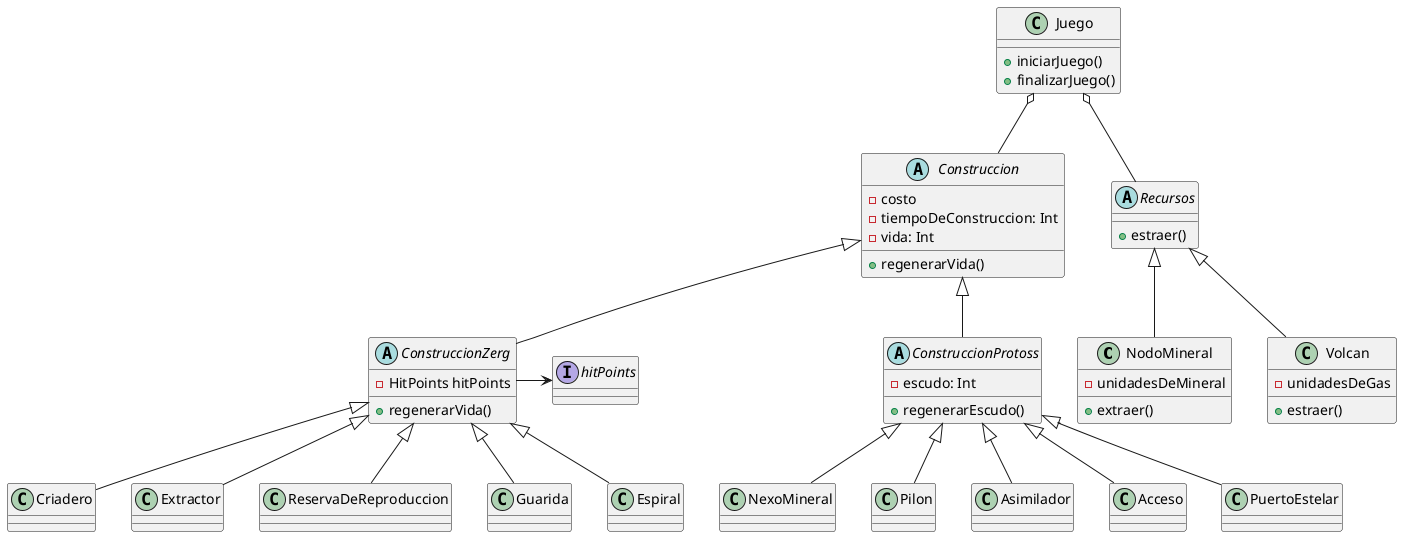 @startuml

class NodoMineral {
-unidadesDeMineral
+extraer()
}

class Volcan{
-unidadesDeGas
+estraer()
}

abstract class Construccion {
-costo
-tiempoDeConstruccion: Int
-vida: Int
+regenerarVida()
}

class Juego {

+iniciarJuego()
+finalizarJuego()
}
abstract class Recursos {

+estraer()

}

abstract class ConstruccionZerg {
-HitPoints hitPoints
+regenerarVida()
}

class Criadero{

}

class Extractor{

}

class ReservaDeReproduccion{

}

class Guarida{

}

class Espiral{

}

ConstruccionZerg <|-- Criadero
ConstruccionZerg <|-- Extractor
ConstruccionZerg <|-- ReservaDeReproduccion
ConstruccionZerg <|-- Guarida
ConstruccionZerg <|-- Espiral

abstract class ConstruccionProtoss {
-escudo: Int
+regenerarEscudo()
}

class NexoMineral{

}

class Pilon{

}

class Asimilador{

}

class Acceso{

}

class PuertoEstelar{

}
interface hitPoints{
}


ConstruccionProtoss <|-- NexoMineral
ConstruccionProtoss <|-- Pilon
ConstruccionProtoss <|-- Asimilador
ConstruccionProtoss <|-- Acceso
ConstruccionProtoss <|-- PuertoEstelar

ConstruccionZerg -> hitPoints

Construccion <|-- ConstruccionProtoss
Construccion <|-- ConstruccionZerg
Juego o-- Construccion
Juego o-- Recursos
Recursos <|-- Volcan
Recursos <|-- NodoMineral

@enduml